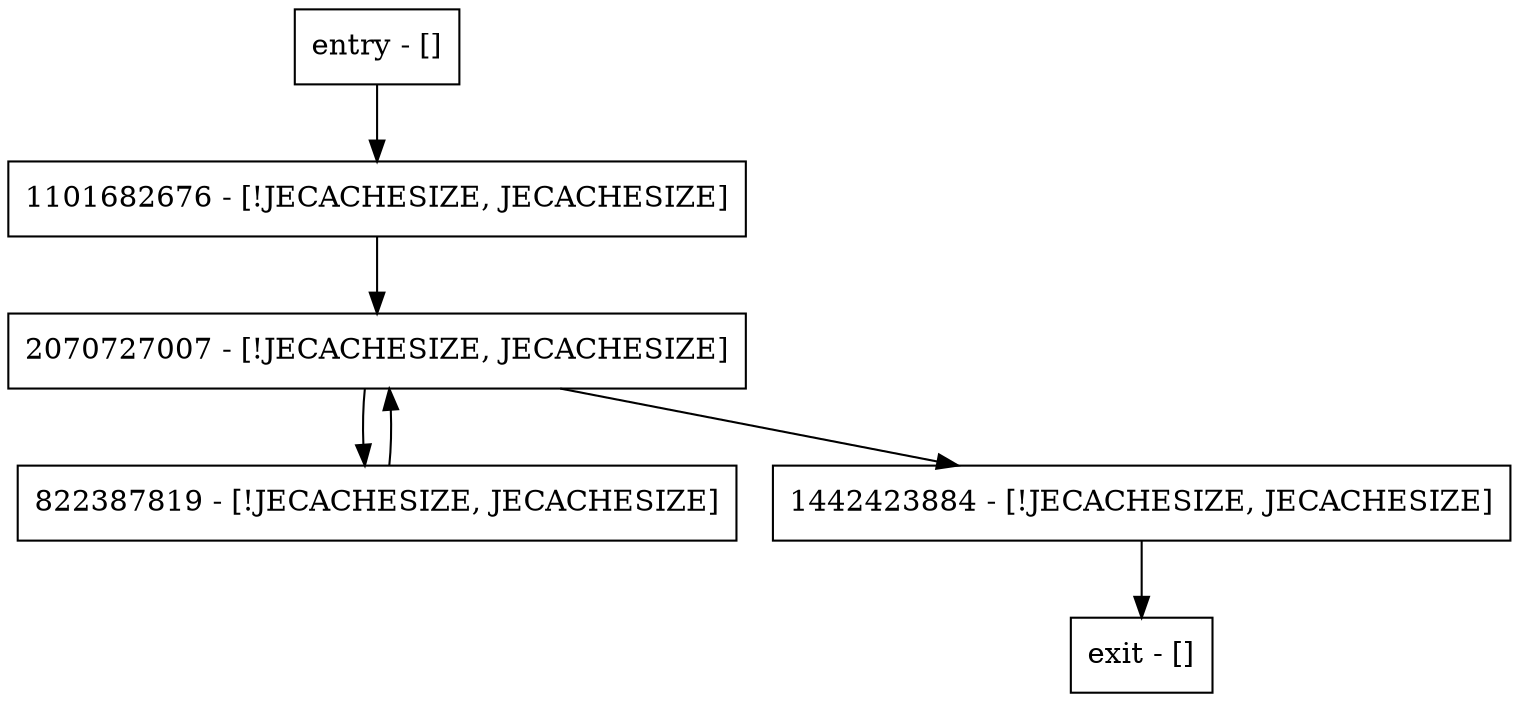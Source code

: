 digraph checkPreempted {
node [shape=record];
entry [label="entry - []"];
exit [label="exit - []"];
1101682676 [label="1101682676 - [!JECACHESIZE, JECACHESIZE]"];
822387819 [label="822387819 - [!JECACHESIZE, JECACHESIZE]"];
1442423884 [label="1442423884 - [!JECACHESIZE, JECACHESIZE]"];
2070727007 [label="2070727007 - [!JECACHESIZE, JECACHESIZE]"];
entry;
exit;
entry -> 1101682676;
1101682676 -> 2070727007;
822387819 -> 2070727007;
1442423884 -> exit;
2070727007 -> 822387819;
2070727007 -> 1442423884;
}
